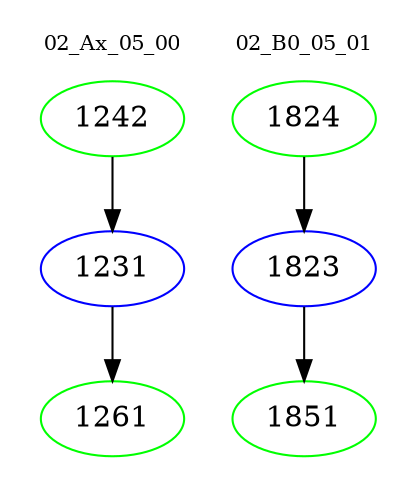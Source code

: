 digraph{
subgraph cluster_0 {
color = white
label = "02_Ax_05_00";
fontsize=10;
T0_1242 [label="1242", color="green"]
T0_1242 -> T0_1231 [color="black"]
T0_1231 [label="1231", color="blue"]
T0_1231 -> T0_1261 [color="black"]
T0_1261 [label="1261", color="green"]
}
subgraph cluster_1 {
color = white
label = "02_B0_05_01";
fontsize=10;
T1_1824 [label="1824", color="green"]
T1_1824 -> T1_1823 [color="black"]
T1_1823 [label="1823", color="blue"]
T1_1823 -> T1_1851 [color="black"]
T1_1851 [label="1851", color="green"]
}
}
